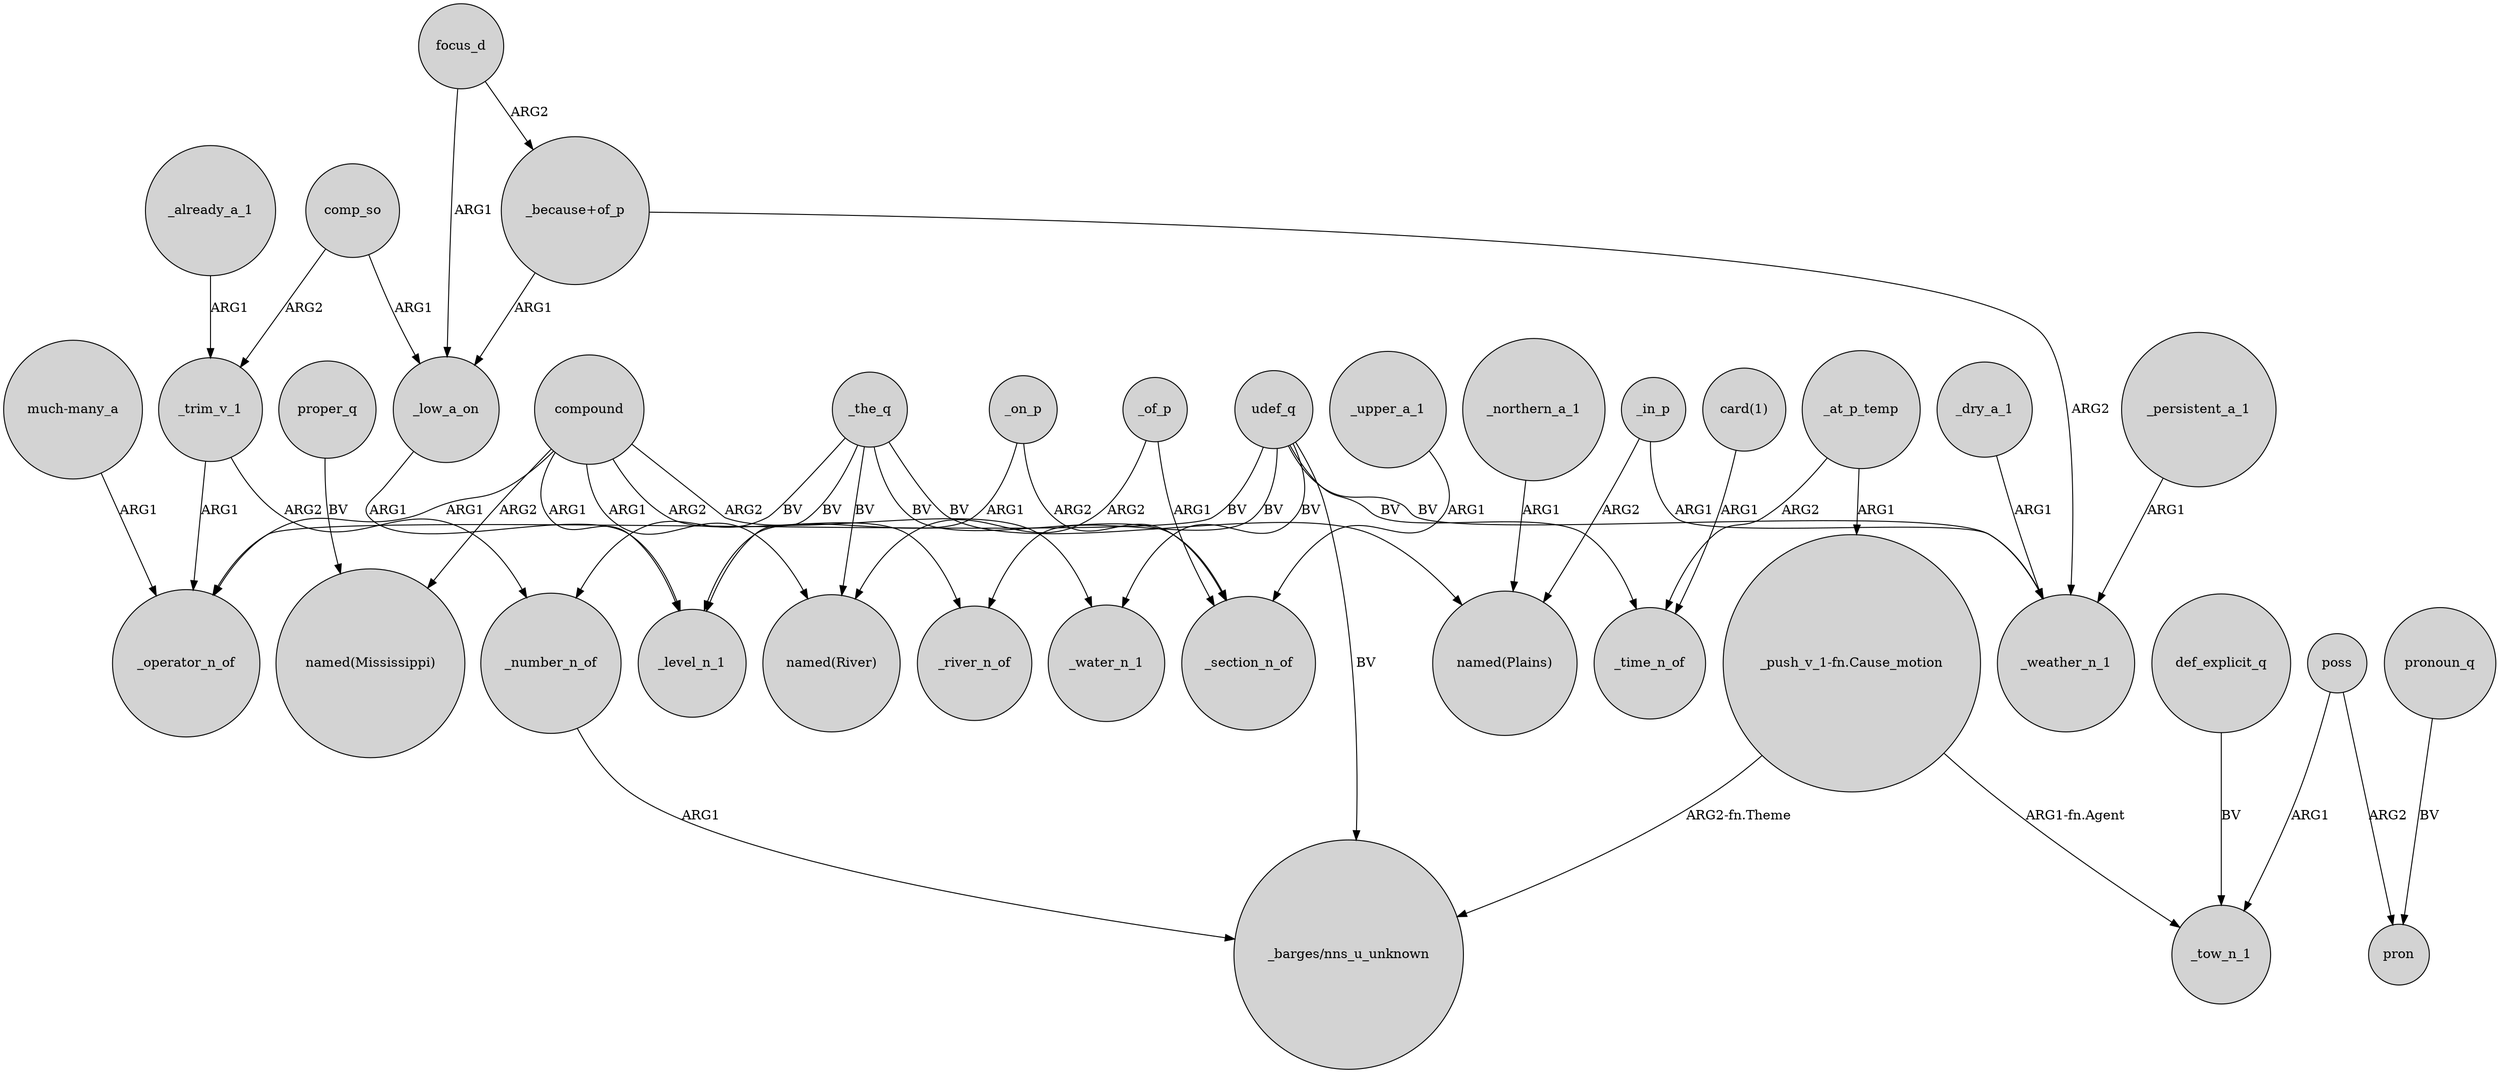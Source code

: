 digraph {
	node [shape=circle style=filled]
	comp_so -> _trim_v_1 [label=ARG2]
	proper_q -> "named(Mississippi)" [label=BV]
	_of_p -> _section_n_of [label=ARG1]
	def_explicit_q -> _tow_n_1 [label=BV]
	_upper_a_1 -> _section_n_of [label=ARG1]
	poss -> _tow_n_1 [label=ARG1]
	_northern_a_1 -> "named(Plains)" [label=ARG1]
	poss -> pron [label=ARG2]
	_trim_v_1 -> _operator_n_of [label=ARG1]
	comp_so -> _low_a_on [label=ARG1]
	_the_q -> "named(Plains)" [label=BV]
	_in_p -> _weather_n_1 [label=ARG1]
	compound -> "named(River)" [label=ARG1]
	_low_a_on -> _level_n_1 [label=ARG1]
	_trim_v_1 -> _number_n_of [label=ARG2]
	_the_q -> _number_n_of [label=BV]
	_at_p_temp -> _time_n_of [label=ARG2]
	_the_q -> "named(River)" [label=BV]
	compound -> _water_n_1 [label=ARG2]
	"card(1)" -> _time_n_of [label=ARG1]
	_the_q -> _level_n_1 [label=BV]
	udef_q -> _weather_n_1 [label=BV]
	_in_p -> "named(Plains)" [label=ARG2]
	pronoun_q -> pron [label=BV]
	udef_q -> "_barges/nns_u_unknown" [label=BV]
	_on_p -> _level_n_1 [label=ARG1]
	_on_p -> _section_n_of [label=ARG2]
	_the_q -> _section_n_of [label=BV]
	udef_q -> _water_n_1 [label=BV]
	"_push_v_1-fn.Cause_motion" -> _tow_n_1 [label="ARG1-fn.Agent"]
	focus_d -> _low_a_on [label=ARG1]
	_dry_a_1 -> _weather_n_1 [label=ARG1]
	_of_p -> "named(River)" [label=ARG2]
	_already_a_1 -> _trim_v_1 [label=ARG1]
	compound -> _river_n_of [label=ARG2]
	udef_q -> _time_n_of [label=BV]
	udef_q -> _operator_n_of [label=BV]
	compound -> _operator_n_of [label=ARG1]
	_at_p_temp -> "_push_v_1-fn.Cause_motion" [label=ARG1]
	focus_d -> "_because+of_p" [label=ARG2]
	"_because+of_p" -> _low_a_on [label=ARG1]
	"_push_v_1-fn.Cause_motion" -> "_barges/nns_u_unknown" [label="ARG2-fn.Theme"]
	_number_n_of -> "_barges/nns_u_unknown" [label=ARG1]
	compound -> "named(Mississippi)" [label=ARG2]
	compound -> _level_n_1 [label=ARG1]
	"much-many_a" -> _operator_n_of [label=ARG1]
	udef_q -> _river_n_of [label=BV]
	_persistent_a_1 -> _weather_n_1 [label=ARG1]
	"_because+of_p" -> _weather_n_1 [label=ARG2]
}
